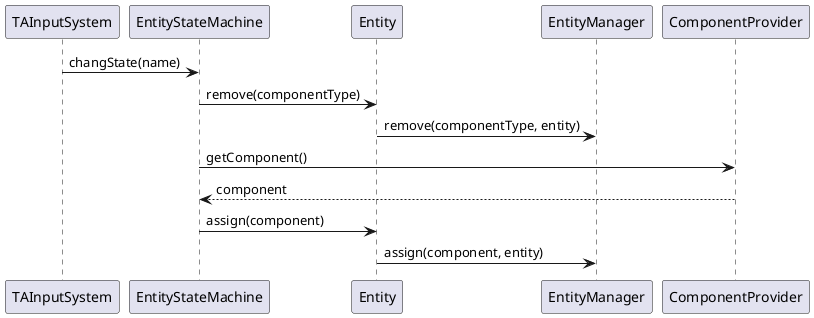 @startuml
participant TAInputSystem
participant EntityStateMachine
participant Entity
participant EntityManager
participant ComponentProvider

TAInputSystem -> EntityStateMachine : changState(name)
EntityStateMachine -> Entity : remove(componentType)
Entity -> EntityManager : remove(componentType, entity)
EntityStateMachine -> ComponentProvider : getComponent()
ComponentProvider --> EntityStateMachine : component
EntityStateMachine -> Entity : assign(component)
Entity -> EntityManager : assign(component, entity)

@enduml